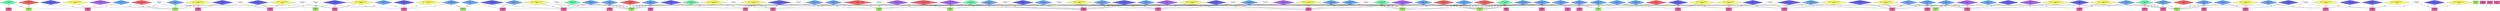 graph "theory"{
0 [label="*professor\nperson378\n>0<", shape=box,style=filled,fillcolor="#aaff66"]
1 [label="*professor\nperson298\n>1<", shape=box,style=filled,fillcolor="#aaff66"]
2 [label="*professor\nperson52\n>2<", shape=box,style=filled,fillcolor="#aaff66"]
3 [label="*professor\nperson57\n>3<", shape=box,style=filled,fillcolor="#aaff66"]
4 [label="*professor\nperson231\n>4<", shape=box,style=filled,fillcolor="#aaff66"]
5 [label="*professor\nperson181\n>5<", shape=box,style=filled,fillcolor="#aaff66"]
6 [label="*professor\nperson364\n>6<", shape=box,style=filled,fillcolor="#aaff66"]
7 [label="*student\nperson191\n>7<", shape=box,style=filled,fillcolor="#ff66aa"]
8 [label="*student\nperson397\n>8<", shape=box,style=filled,fillcolor="#ff66aa"]
9 [label="*student\nperson138\n>9<", shape=box,style=filled,fillcolor="#ff66aa"]
10 [label="*student\nperson303\n>10<", shape=box,style=filled,fillcolor="#ff66aa"]
11 [label="*student\nperson77\n>11<", shape=box,style=filled,fillcolor="#ff66aa"]
12 [label="*student\nperson141\n>12<", shape=box,style=filled,fillcolor="#ff66aa"]
13 [label="*professor\nperson331\n>13<", shape=box,style=filled,fillcolor="#aaff66"]
14 [label="*professor\nperson103\n>14<", shape=box,style=filled,fillcolor="#aaff66"]
15 [label="*professor\nperson165\n>15<", shape=box,style=filled,fillcolor="#aaff66"]
16 [label="*professor\nperson29\n>16<", shape=box,style=filled,fillcolor="#aaff66"]
17 [label="*professor\nperson201\n>17<", shape=box,style=filled,fillcolor="#aaff66"]
18 [label="*professor\nperson324\n>18<", shape=box,style=filled,fillcolor="#aaff66"]
19 [label="*student\nperson309\n>19<", shape=box,style=filled,fillcolor="#ff66aa"]
20 [label="*student\nperson383\n>20<", shape=box,style=filled,fillcolor="#ff66aa"]
21 [label="*student\nperson422\n>21<", shape=box,style=filled,fillcolor="#ff66aa"]
22 [label="*student\nperson390\n>22<", shape=box,style=filled,fillcolor="#ff66aa"]
23 [label="*student\nperson288\n>23<", shape=box,style=filled,fillcolor="#ff66aa"]
24 [label="*student\nperson159\n>24<", shape=box,style=filled,fillcolor="#ff66aa"]
25 [label="*student\nperson172\n>25<", shape=box,style=filled,fillcolor="#ff66aa"]
26 [label="*student\nperson226\n>26<", shape=box,style=filled,fillcolor="#ff66aa"]
27 [label="*student\nperson242\n>27<", shape=box,style=filled,fillcolor="#ff66aa"]
28 [label="*student\nperson416\n>28<", shape=box,style=filled,fillcolor="#ff66aa"]
29 [label="*student\nperson348\n>29<", shape=box,style=filled,fillcolor="#ff66aa"]
30 [label="*student\nperson278\n>30<", shape=box,style=filled,fillcolor="#ff66aa"]
31 [label="*student\nperson6\n>31<", shape=box,style=filled,fillcolor="#ff66aa"]
32 [label="*student\nperson75\n>32<", shape=box,style=filled,fillcolor="#ff66aa"]
33 [label="*student\nperson249\n>33<", shape=box,style=filled,fillcolor="#ff66aa"]
34 [label="*student\nperson68\n>34<", shape=box,style=filled,fillcolor="#ff66aa"]
35 [label="*student\nperson205\n>35<", shape=box,style=filled,fillcolor="#ff66aa"]
36 [label="*student\nperson182\n>36<", shape=box,style=filled,fillcolor="#ff66aa"]
37 [label="*student\nperson23\n>37<", shape=box,style=filled,fillcolor="#ff66aa"]
38 [label="*student\nperson310\n>38<", shape=box,style=filled,fillcolor="#ff66aa"]
39 [label="*student\nperson424\n>39<", shape=box,style=filled,fillcolor="#ff66aa"]
40 [label="*student\nperson401\n>40<", shape=box,style=filled,fillcolor="#ff66aa"]
41 [label="*student\nperson237\n>41<", shape=box,style=filled,fillcolor="#ff66aa"]
42 [label="*student\nperson58\n>42<", shape=box,style=filled,fillcolor="#ff66aa"]
43 [label="*student\nperson144\n>43<", shape=box,style=filled,fillcolor="#ff66aa"]
44 [label="*student\nperson125\n>44<", shape=box,style=filled,fillcolor="#ff66aa"]
45 [label="*student\nperson350\n>45<", shape=box,style=filled,fillcolor="#ff66aa"]
46 [label="*student\nperson356\n>46<", shape=box,style=filled,fillcolor="#ff66aa"]
47 [label="*student\nperson294\n>47<", shape=box,style=filled,fillcolor="#ff66aa"]
48 [label="*student\nperson315\n>48<", shape=box,style=filled,fillcolor="#ff66aa"]
49 [label="*on_same_paper\n>49<", shape=diamond,style=filled,fillcolor="#66ffaa"]
50 [label="*on_same_paper\n>50<", shape=diamond,style=filled,fillcolor="#66ffaa"]
51 [label="*on_same_paper\n>51<", shape=diamond,style=filled,fillcolor="#66ffaa"]
52 [label="*on_same_paper\n>52<", shape=diamond,style=filled,fillcolor="#66ffaa"]
53 [label="*on_same_paper\n>53<", shape=diamond,style=filled,fillcolor="#66ffaa"]
54 [label="*on_same_paper\n>54<", shape=diamond,style=filled,fillcolor="#66ffaa"]
55 [label="*on_same_paper\n>55<", shape=diamond,style=filled,fillcolor="#66ffaa"]
56 [label="*on_same_500_course\n>56<", shape=diamond,style=filled,fillcolor="#aa66ff"]
57 [label="*on_same_500_course\n>57<", shape=diamond,style=filled,fillcolor="#aa66ff"]
58 [label="*on_same_500_course\n>58<", shape=diamond,style=filled,fillcolor="#aa66ff"]
59 [label="*on_same_500_course\n>59<", shape=diamond,style=filled,fillcolor="#aa66ff"]
60 [label="*on_same_500_course\n>60<", shape=diamond,style=filled,fillcolor="#aa66ff"]
61 [label="*on_same_500_course\n>61<", shape=diamond,style=filled,fillcolor="#aa66ff"]
62 [label="*on_same_500_course\n>62<", shape=diamond,style=filled,fillcolor="#aa66ff"]
63 [label="*on_same_500_course\n>63<", shape=diamond,style=filled,fillcolor="#aa66ff"]
64 [label="*on_same_course\n>64<", shape=diamond,style=filled,fillcolor="#66aaff"]
65 [label="*on_same_course\n>65<", shape=diamond,style=filled,fillcolor="#66aaff"]
66 [label="*on_same_course\n>66<", shape=diamond,style=filled,fillcolor="#66aaff"]
67 [label="*on_same_course\n>67<", shape=diamond,style=filled,fillcolor="#66aaff"]
68 [label="*on_same_course\n>68<", shape=diamond,style=filled,fillcolor="#66aaff"]
69 [label="*on_same_course\n>69<", shape=diamond,style=filled,fillcolor="#66aaff"]
70 [label="*on_same_course\n>70<", shape=diamond,style=filled,fillcolor="#66aaff"]
71 [label="*on_same_course\n>71<", shape=diamond,style=filled,fillcolor="#66aaff"]
72 [label="*on_same_course\n>72<", shape=diamond,style=filled,fillcolor="#66aaff"]
73 [label="*on_same_course\n>73<", shape=diamond,style=filled,fillcolor="#66aaff"]
74 [label="*on_same_course\n>74<", shape=diamond,style=filled,fillcolor="#66aaff"]
75 [label="*on_same_course\n>75<", shape=diamond,style=filled,fillcolor="#66aaff"]
76 [label="*on_same_course\n>76<", shape=diamond,style=filled,fillcolor="#66aaff"]
77 [label="*on_same_course\n>77<", shape=diamond,style=filled,fillcolor="#66aaff"]
78 [label="*on_same_course\n>78<", shape=diamond,style=filled,fillcolor="#66aaff"]
79 [label="*on_same_course\n>79<", shape=diamond,style=filled,fillcolor="#66aaff"]
80 [label="*on_same_course\n>80<", shape=diamond,style=filled,fillcolor="#66aaff"]
81 [label="*on_same_course\n>81<", shape=diamond,style=filled,fillcolor="#66aaff"]
82 [label="*on_same_course\n>82<", shape=diamond,style=filled,fillcolor="#66aaff"]
83 [label="*on_same_course\n>83<", shape=diamond,style=filled,fillcolor="#66aaff"]
84 [label="*on_same_course\n>84<", shape=diamond,style=filled,fillcolor="#66aaff"]
85 [label="*on_same_course\n>85<", shape=diamond,style=filled,fillcolor="#66aaff"]
86 [label="*on_same_course\n>86<", shape=diamond,style=filled,fillcolor="#66aaff"]
87 [label="*on_same_course\n>87<", shape=diamond,style=filled,fillcolor="#66aaff"]
88 [label="*on_same_course\n>88<", shape=diamond,style=filled,fillcolor="#66aaff"]
89 [label="*on_same_course\n>89<", shape=diamond,style=filled,fillcolor="#66aaff"]
90 [label="*on_same_course\n>90<", shape=diamond,style=filled,fillcolor="#66aaff"]
91 [label="*on_same_course\n>91<", shape=diamond,style=filled,fillcolor="#66aaff"]
92 [label="*on_same_course\n>92<", shape=diamond,style=filled,fillcolor="#66aaff"]
93 [label="*on_same_course\n>93<", shape=diamond,style=filled,fillcolor="#66aaff"]
94 [label="*on_same_course\n>94<", shape=diamond,style=filled,fillcolor="#66aaff"]
95 [label="*on_same_course\n>95<", shape=diamond,style=filled,fillcolor="#66aaff"]
96 [label="*on_same_course\n>96<", shape=diamond,style=filled,fillcolor="#66aaff"]
97 [label="*on_same_course\n>97<", shape=diamond,style=filled,fillcolor="#66aaff"]
98 [label="*on_same_course\n>98<", shape=diamond,style=filled,fillcolor="#66aaff"]
99 [label="*on_same_course\n>99<", shape=diamond,style=filled,fillcolor="#66aaff"]
100 [label="*on_same_course\n>100<", shape=diamond,style=filled,fillcolor="#66aaff"]
101 [label="has_position(faculty)\n>101<", shape=diamond,style=filled,fillcolor="#ff6666"]
102 [label="has_position(faculty)\n>102<", shape=diamond,style=filled,fillcolor="#ff6666"]
103 [label="has_position(faculty_affiliate)\n>103<", shape=diamond,style=filled,fillcolor="#ff6666"]
104 [label="has_position(faculty)\n>104<", shape=diamond,style=filled,fillcolor="#ff6666"]
105 [label="has_position(faculty)\n>105<", shape=diamond,style=filled,fillcolor="#ff6666"]
106 [label="has_position(faculty)\n>106<", shape=diamond,style=filled,fillcolor="#ff6666"]
107 [label="has_position(faculty_adjunct)\n>107<", shape=diamond,style=filled,fillcolor="#ff6666"]
108 [label="has_position(faculty)\n>108<", shape=diamond,style=filled,fillcolor="#ff6666"]
109 [label="has_position(faculty)\n>109<", shape=diamond,style=filled,fillcolor="#ff6666"]
110 [label="advised_by\n>110<", shape=diamond,style=dashed,fillcolor="#66ff66"]
111 [label="advised_by\n>111<", shape=diamond,style=dashed,fillcolor="#66ff66"]
112 [label="advised_by\n>112<", shape=diamond,style=dashed,fillcolor="#66ff66"]
113 [label="advised_by\n>113<", shape=diamond,style=dashed,fillcolor="#66ff66"]
114 [label="advised_by\n>114<", shape=diamond,style=dashed,fillcolor="#66ff66"]
115 [label="advised_by\n>115<", shape=diamond,style=dashed,fillcolor="#66ff66"]
116 [label="advised_by\n>116<", shape=diamond,style=dashed,fillcolor="#66ff66"]
117 [label="advised_by\n>117<", shape=diamond,style=dashed,fillcolor="#66ff66"]
118 [label="advised_by\n>118<", shape=diamond,style=dashed,fillcolor="#66ff66"]
119 [label="advised_by\n>119<", shape=diamond,style=dashed,fillcolor="#66ff66"]
120 [label="advised_by\n>120<", shape=diamond,style=dashed,fillcolor="#66ff66"]
121 [label="advised_by\n>121<", shape=diamond,style=dashed,fillcolor="#66ff66"]
122 [label="advised_by\n>122<", shape=diamond,style=dashed,fillcolor="#66ff66"]
123 [label="advised_by\n>123<", shape=diamond,style=dashed,fillcolor="#66ff66"]
124 [label="advised_by\n>124<", shape=diamond,style=dashed,fillcolor="#66ff66"]
125 [label="advised_by\n>125<", shape=diamond,style=dashed,fillcolor="#66ff66"]
126 [label="in_phase(post_quals)\n>126<", shape=diamond,style=filled,fillcolor="#6666ff"]
127 [label="in_phase(post_generals)\n>127<", shape=diamond,style=filled,fillcolor="#6666ff"]
128 [label="in_phase(pre_quals)\n>128<", shape=diamond,style=filled,fillcolor="#6666ff"]
129 [label="in_phase(post_quals)\n>129<", shape=diamond,style=filled,fillcolor="#6666ff"]
130 [label="in_phase(pre_quals)\n>130<", shape=diamond,style=filled,fillcolor="#6666ff"]
131 [label="in_phase(post_generals)\n>131<", shape=diamond,style=filled,fillcolor="#6666ff"]
132 [label="in_phase(post_quals)\n>132<", shape=diamond,style=filled,fillcolor="#6666ff"]
133 [label="in_phase(pre_quals)\n>133<", shape=diamond,style=filled,fillcolor="#6666ff"]
134 [label="in_phase(post_quals)\n>134<", shape=diamond,style=filled,fillcolor="#6666ff"]
135 [label="in_phase(post_generals)\n>135<", shape=diamond,style=filled,fillcolor="#6666ff"]
136 [label="in_phase(post_quals)\n>136<", shape=diamond,style=filled,fillcolor="#6666ff"]
137 [label="in_phase(pre_quals)\n>137<", shape=diamond,style=filled,fillcolor="#6666ff"]
138 [label="in_phase(post_quals)\n>138<", shape=diamond,style=filled,fillcolor="#6666ff"]
139 [label="in_phase(pre_quals)\n>139<", shape=diamond,style=filled,fillcolor="#6666ff"]
140 [label="in_phase(post_quals)\n>140<", shape=diamond,style=filled,fillcolor="#6666ff"]
141 [label="in_phase(post_generals)\n>141<", shape=diamond,style=filled,fillcolor="#6666ff"]
142 [label="in_phase(post_quals)\n>142<", shape=diamond,style=filled,fillcolor="#6666ff"]
143 [label="in_phase(post_generals)\n>143<", shape=diamond,style=filled,fillcolor="#6666ff"]
144 [label="in_phase(post_generals)\n>144<", shape=diamond,style=filled,fillcolor="#6666ff"]
145 [label="in_phase(pre_quals)\n>145<", shape=diamond,style=filled,fillcolor="#6666ff"]
146 [label="in_phase(post_quals)\n>146<", shape=diamond,style=filled,fillcolor="#6666ff"]
147 [label="years_in_program(year_3)\n>147<", shape=diamond,style=filled,fillcolor="#ffff66"]
148 [label="years_in_program(year_6)\n>148<", shape=diamond,style=filled,fillcolor="#ffff66"]
149 [label="years_in_program(year_2)\n>149<", shape=diamond,style=filled,fillcolor="#ffff66"]
150 [label="years_in_program(year_3)\n>150<", shape=diamond,style=filled,fillcolor="#ffff66"]
151 [label="years_in_program(year_2)\n>151<", shape=diamond,style=filled,fillcolor="#ffff66"]
152 [label="years_in_program(year_5)\n>152<", shape=diamond,style=filled,fillcolor="#ffff66"]
153 [label="years_in_program(year_2)\n>153<", shape=diamond,style=filled,fillcolor="#ffff66"]
154 [label="years_in_program(year_1)\n>154<", shape=diamond,style=filled,fillcolor="#ffff66"]
155 [label="years_in_program(year_4)\n>155<", shape=diamond,style=filled,fillcolor="#ffff66"]
156 [label="years_in_program(year_5)\n>156<", shape=diamond,style=filled,fillcolor="#ffff66"]
157 [label="years_in_program(year_4)\n>157<", shape=diamond,style=filled,fillcolor="#ffff66"]
158 [label="years_in_program(year_1)\n>158<", shape=diamond,style=filled,fillcolor="#ffff66"]
159 [label="years_in_program(year_3)\n>159<", shape=diamond,style=filled,fillcolor="#ffff66"]
160 [label="years_in_program(year_2)\n>160<", shape=diamond,style=filled,fillcolor="#ffff66"]
161 [label="years_in_program(year_2)\n>161<", shape=diamond,style=filled,fillcolor="#ffff66"]
162 [label="years_in_program(year_6)\n>162<", shape=diamond,style=filled,fillcolor="#ffff66"]
163 [label="years_in_program(year_4)\n>163<", shape=diamond,style=filled,fillcolor="#ffff66"]
164 [label="years_in_program(year_7)\n>164<", shape=diamond,style=filled,fillcolor="#ffff66"]
165 [label="years_in_program(year_5)\n>165<", shape=diamond,style=filled,fillcolor="#ffff66"]
166 [label="years_in_program(year_1)\n>166<", shape=diamond,style=filled,fillcolor="#ffff66"]
167 [label="years_in_program(year_3)\n>167<", shape=diamond,style=filled,fillcolor="#ffff66"]
49 -- 33 [label="p1 "]
49 -- 13 [label="p0 "]
50 -- 32 [label="p1 "]
50 -- 13 [label="p0 "]
51 -- 27 [label="p1 "]
51 -- 16 [label="p0 "]
52 -- 27 [label="p1 "]
52 -- 15 [label="p0 "]
53 -- 11 [label="p1 "]
53 -- 1 [label="p0 "]
54 -- 9 [label="p1 "]
54 -- 18 [label="p0 "]
55 -- 8 [label="p1 "]
55 -- 0 [label="p0 "]
56 -- 12 [label="p1 "]
56 -- 18 [label="p0 "]
57 -- 36 [label="p1 "]
57 -- 17 [label="p0 "]
58 -- 10 [label="p1 "]
58 -- 15 [label="p0 "]
59 -- 10 [label="p1 "]
59 -- 14 [label="p0 "]
60 -- 22 [label="p1 "]
60 -- 13 [label="p0 "]
61 -- 30 [label="p1 "]
61 -- 5 [label="p0 "]
62 -- 22 [label="p1 "]
62 -- 1 [label="p0 "]
63 -- 10 [label="p1 "]
63 -- 1 [label="p0 "]
64 -- 46 [label="p1 "]
64 -- 18 [label="p0 "]
65 -- 43 [label="p1 "]
65 -- 18 [label="p0 "]
66 -- 42 [label="p1 "]
66 -- 18 [label="p0 "]
67 -- 32 [label="p1 "]
67 -- 18 [label="p0 "]
68 -- 28 [label="p1 "]
68 -- 18 [label="p0 "]
69 -- 21 [label="p1 "]
69 -- 18 [label="p0 "]
70 -- 12 [label="p1 "]
70 -- 18 [label="p0 "]
71 -- 36 [label="p1 "]
71 -- 17 [label="p0 "]
72 -- 19 [label="p1 "]
72 -- 17 [label="p0 "]
73 -- 7 [label="p1 "]
73 -- 17 [label="p0 "]
74 -- 44 [label="p1 "]
74 -- 15 [label="p0 "]
75 -- 41 [label="p1 "]
75 -- 15 [label="p0 "]
76 -- 38 [label="p1 "]
76 -- 15 [label="p0 "]
77 -- 32 [label="p1 "]
77 -- 15 [label="p0 "]
78 -- 31 [label="p1 "]
78 -- 15 [label="p0 "]
79 -- 30 [label="p1 "]
79 -- 15 [label="p0 "]
80 -- 23 [label="p1 "]
80 -- 15 [label="p0 "]
81 -- 20 [label="p1 "]
81 -- 15 [label="p0 "]
82 -- 10 [label="p1 "]
82 -- 15 [label="p0 "]
83 -- 10 [label="p1 "]
83 -- 14 [label="p0 "]
84 -- 46 [label="p1 "]
84 -- 13 [label="p0 "]
85 -- 45 [label="p1 "]
85 -- 13 [label="p0 "]
86 -- 37 [label="p1 "]
86 -- 13 [label="p0 "]
87 -- 33 [label="p1 "]
87 -- 13 [label="p0 "]
88 -- 22 [label="p1 "]
88 -- 13 [label="p0 "]
89 -- 46 [label="p1 "]
89 -- 6 [label="p0 "]
90 -- 19 [label="p1 "]
90 -- 6 [label="p0 "]
91 -- 40 [label="p1 "]
91 -- 5 [label="p0 "]
92 -- 30 [label="p1 "]
92 -- 5 [label="p0 "]
93 -- 12 [label="p1 "]
93 -- 5 [label="p0 "]
94 -- 38 [label="p1 "]
94 -- 2 [label="p0 "]
95 -- 22 [label="p1 "]
95 -- 2 [label="p0 "]
96 -- 35 [label="p1 "]
96 -- 1 [label="p0 "]
97 -- 33 [label="p1 "]
97 -- 1 [label="p0 "]
98 -- 25 [label="p1 "]
98 -- 1 [label="p0 "]
99 -- 22 [label="p1 "]
99 -- 1 [label="p0 "]
100 -- 10 [label="p1 "]
100 -- 1 [label="p0 "]
101 -- 0 [label="p1 "]
102 -- 13 [label="p1 "]
103 -- 14 [label="p1 "]
104 -- 2 [label="p1 "]
105 -- 1 [label="p1 "]
106 -- 15 [label="p1 "]
107 -- 16 [label="p1 "]
108 -- 17 [label="p1 "]
109 -- 18 [label="p1 "]
110 -- 19 [label="p1 "]
110 -- 0 [label="p0 "]
111 -- 12 [label="p1 "]
111 -- 13 [label="p0 "]
112 -- 23 [label="p1 "]
112 -- 15 [label="p0 "]
113 -- 24 [label="p1 "]
113 -- 17 [label="p0 "]
114 -- 24 [label="p1 "]
114 -- 3 [label="p0 "]
115 -- 26 [label="p1 "]
115 -- 18 [label="p0 "]
116 -- 27 [label="p1 "]
116 -- 16 [label="p0 "]
117 -- 27 [label="p1 "]
117 -- 15 [label="p0 "]
118 -- 29 [label="p1 "]
118 -- 18 [label="p0 "]
119 -- 31 [label="p1 "]
119 -- 16 [label="p0 "]
120 -- 31 [label="p1 "]
120 -- 15 [label="p0 "]
121 -- 32 [label="p1 "]
121 -- 13 [label="p0 "]
122 -- 10 [label="p1 "]
122 -- 15 [label="p0 "]
123 -- 10 [label="p1 "]
123 -- 16 [label="p0 "]
124 -- 33 [label="p1 "]
124 -- 13 [label="p0 "]
125 -- 34 [label="p1 "]
125 -- 17 [label="p0 "]
126 -- 19 [label="p1 "]
127 -- 12 [label="p1 "]
128 -- 20 [label="p1 "]
129 -- 21 [label="p1 "]
130 -- 22 [label="p1 "]
131 -- 23 [label="p1 "]
132 -- 24 [label="p1 "]
133 -- 25 [label="p1 "]
134 -- 26 [label="p1 "]
135 -- 27 [label="p1 "]
136 -- 7 [label="p1 "]
137 -- 28 [label="p1 "]
138 -- 29 [label="p1 "]
139 -- 30 [label="p1 "]
140 -- 31 [label="p1 "]
141 -- 32 [label="p1 "]
142 -- 10 [label="p1 "]
143 -- 33 [label="p1 "]
144 -- 34 [label="p1 "]
145 -- 35 [label="p1 "]
146 -- 36 [label="p1 "]
147 -- 19 [label="p1 "]
148 -- 12 [label="p1 "]
149 -- 20 [label="p1 "]
150 -- 21 [label="p1 "]
151 -- 22 [label="p1 "]
152 -- 23 [label="p1 "]
153 -- 24 [label="p1 "]
154 -- 25 [label="p1 "]
155 -- 26 [label="p1 "]
156 -- 27 [label="p1 "]
157 -- 7 [label="p1 "]
158 -- 28 [label="p1 "]
159 -- 29 [label="p1 "]
160 -- 30 [label="p1 "]
161 -- 31 [label="p1 "]
162 -- 32 [label="p1 "]
163 -- 10 [label="p1 "]
164 -- 33 [label="p1 "]
165 -- 34 [label="p1 "]
166 -- 35 [label="p1 "]
167 -- 36 [label="p1 "]
}
